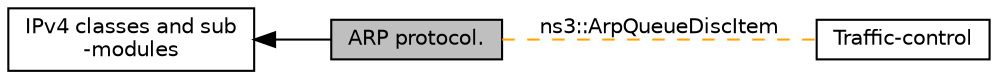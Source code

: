 digraph "ARP protocol."
{
  edge [fontname="Helvetica",fontsize="10",labelfontname="Helvetica",labelfontsize="10"];
  node [fontname="Helvetica",fontsize="10",shape=box];
  rankdir=LR;
  Node1 [label="ARP protocol.",height=0.2,width=0.4,color="black", fillcolor="grey75", style="filled", fontcolor="black",tooltip="The ARP protocol and its associated tables are responsible for the IPv4 - MAC address translation."];
  Node2 [label="IPv4 classes and sub\l-modules",height=0.2,width=0.4,color="black", fillcolor="white", style="filled",URL="$group__ipv4.html",tooltip=" "];
  Node3 [label="Traffic-control",height=0.2,width=0.4,color="black", fillcolor="white", style="filled",URL="$group__traffic-control.html",tooltip="The Traffic Control layer aims at introducing an equivalent of the Linux Traffic Control infrastructu..."];
  Node2->Node1 [shape=plaintext, dir="back", style="solid"];
  Node1->Node3 [shape=plaintext, label="ns3::ArpQueueDiscItem", color="orange", dir="none", style="dashed"];
}
